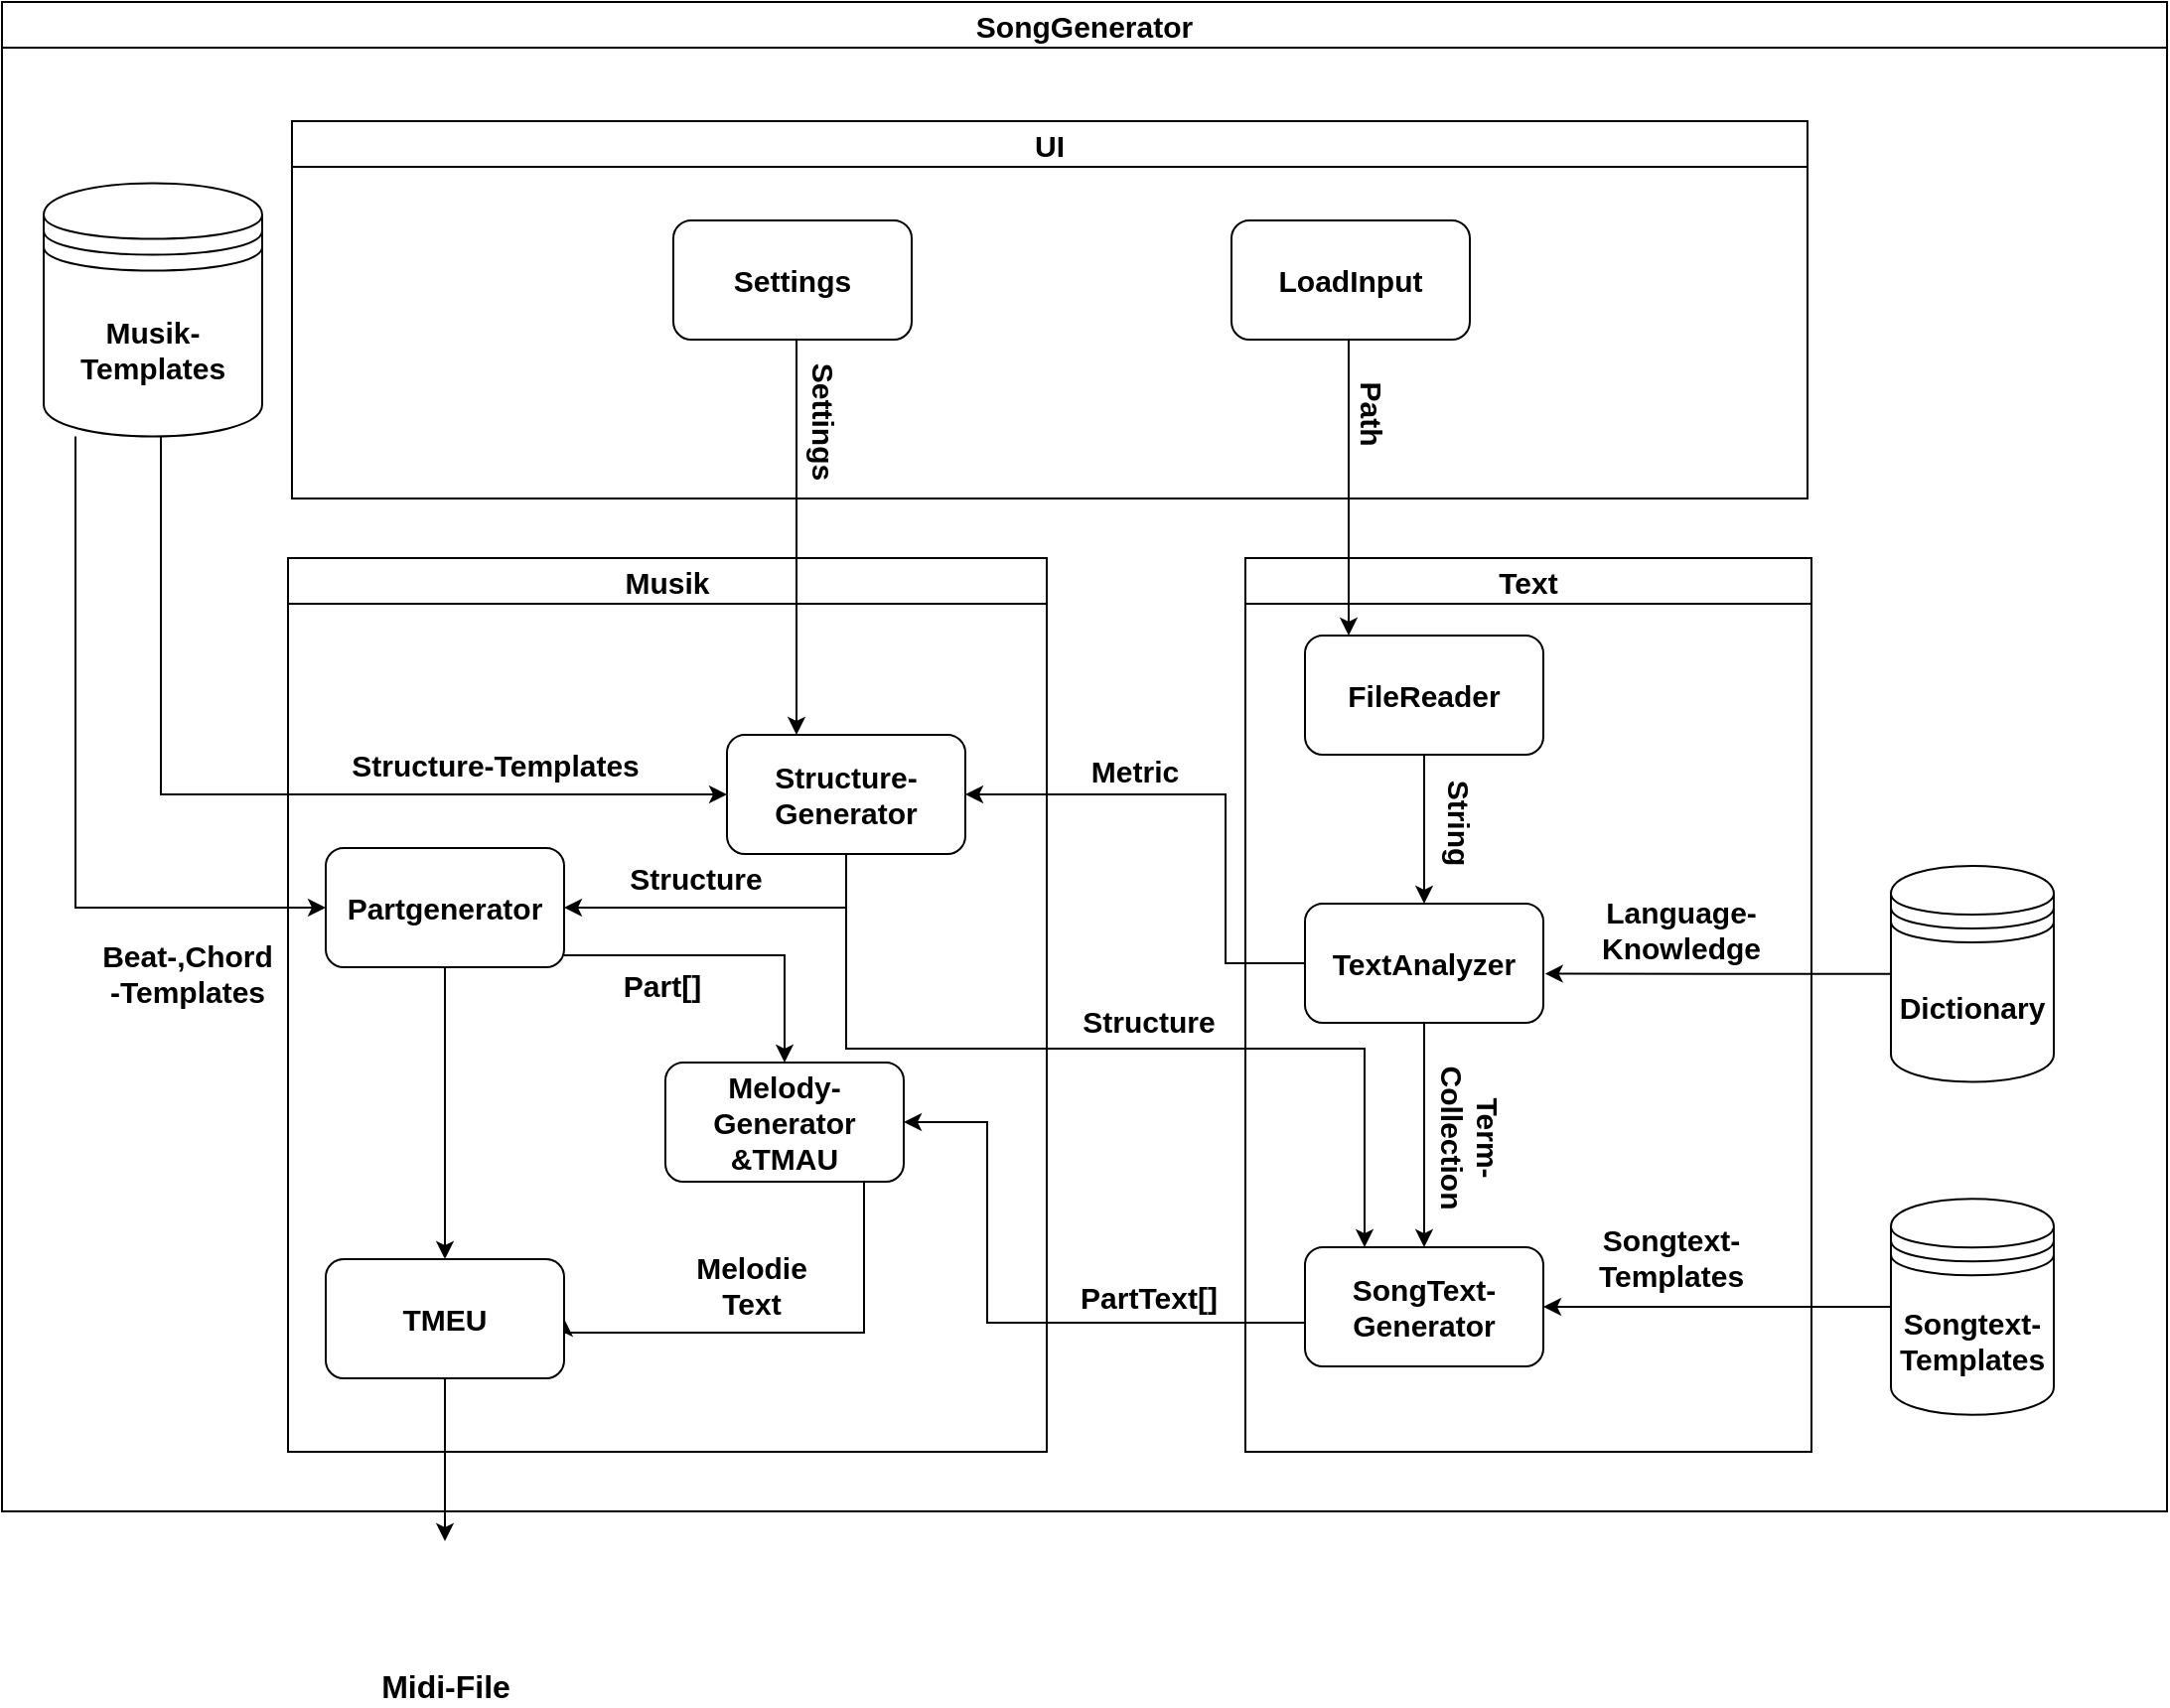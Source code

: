 <mxfile version="20.5.3" type="device"><diagram id="q7XgHUU72x0wfXdPzTMy" name="Page-1"><mxGraphModel dx="1438" dy="536" grid="0" gridSize="10" guides="1" tooltips="1" connect="1" arrows="1" fold="1" page="0" pageScale="1" pageWidth="827" pageHeight="1169" math="0" shadow="0"><root><mxCell id="0"/><mxCell id="1" parent="0"/><mxCell id="Bw7KUnaKW9ioLCfZx_DI-15" value="SongGenerator" style="swimlane;fontSize=15;" parent="1" vertex="1"><mxGeometry x="-140" y="60" width="1090" height="760" as="geometry"/></mxCell><mxCell id="Bw7KUnaKW9ioLCfZx_DI-16" value="Musik" style="swimlane;fontSize=15;" parent="Bw7KUnaKW9ioLCfZx_DI-15" vertex="1"><mxGeometry x="144" y="280" width="382" height="450" as="geometry"/></mxCell><mxCell id="Bw7KUnaKW9ioLCfZx_DI-59" style="edgeStyle=orthogonalEdgeStyle;rounded=0;orthogonalLoop=1;jettySize=auto;html=1;entryX=1;entryY=0.5;entryDx=0;entryDy=0;fontSize=15;" parent="Bw7KUnaKW9ioLCfZx_DI-16" source="Bw7KUnaKW9ioLCfZx_DI-18" target="Bw7KUnaKW9ioLCfZx_DI-19" edge="1"><mxGeometry relative="1" as="geometry"><Array as="points"><mxPoint x="281" y="176"/></Array></mxGeometry></mxCell><mxCell id="Bw7KUnaKW9ioLCfZx_DI-18" value="&lt;div style=&quot;font-size: 15px;&quot;&gt;&lt;b&gt;&lt;font style=&quot;font-size: 15px;&quot;&gt;Structure-Generator&lt;/font&gt;&lt;/b&gt;&lt;/div&gt;" style="rounded=1;whiteSpace=wrap;html=1;" parent="Bw7KUnaKW9ioLCfZx_DI-16" vertex="1"><mxGeometry x="221" y="89" width="120" height="60" as="geometry"/></mxCell><mxCell id="Bw7KUnaKW9ioLCfZx_DI-84" style="edgeStyle=orthogonalEdgeStyle;rounded=0;orthogonalLoop=1;jettySize=auto;html=1;fontSize=15;entryX=0.5;entryY=0;entryDx=0;entryDy=0;" parent="Bw7KUnaKW9ioLCfZx_DI-16" source="Bw7KUnaKW9ioLCfZx_DI-19" target="Bw7KUnaKW9ioLCfZx_DI-7" edge="1"><mxGeometry relative="1" as="geometry"><mxPoint x="100" y="220" as="targetPoint"/></mxGeometry></mxCell><mxCell id="TwBODV4TiFISlU9KKd_Q-5" style="edgeStyle=orthogonalEdgeStyle;rounded=0;orthogonalLoop=1;jettySize=auto;html=1;entryX=0.5;entryY=0;entryDx=0;entryDy=0;" parent="Bw7KUnaKW9ioLCfZx_DI-16" source="Bw7KUnaKW9ioLCfZx_DI-19" target="Bw7KUnaKW9ioLCfZx_DI-14" edge="1"><mxGeometry relative="1" as="geometry"><Array as="points"><mxPoint x="250" y="200"/></Array></mxGeometry></mxCell><mxCell id="Bw7KUnaKW9ioLCfZx_DI-19" value="&lt;div style=&quot;font-size: 15px;&quot;&gt;&lt;b&gt;&lt;font style=&quot;font-size: 15px;&quot;&gt;Partgenerator&lt;/font&gt;&lt;/b&gt;&lt;/div&gt;" style="rounded=1;whiteSpace=wrap;html=1;" parent="Bw7KUnaKW9ioLCfZx_DI-16" vertex="1"><mxGeometry x="19" y="146" width="120" height="60" as="geometry"/></mxCell><mxCell id="Bw7KUnaKW9ioLCfZx_DI-70" value="&lt;b&gt;Structure&lt;/b&gt;" style="text;html=1;align=center;verticalAlign=middle;resizable=0;points=[];autosize=1;strokeColor=none;fillColor=none;fontSize=15;rotation=0;" parent="Bw7KUnaKW9ioLCfZx_DI-16" vertex="1"><mxGeometry x="160" y="146" width="90" height="30" as="geometry"/></mxCell><mxCell id="Bw7KUnaKW9ioLCfZx_DI-85" value="&lt;b&gt;Part[]&lt;/b&gt;" style="text;html=1;align=center;verticalAlign=middle;resizable=0;points=[];autosize=1;strokeColor=none;fillColor=none;fontSize=15;rotation=0;" parent="Bw7KUnaKW9ioLCfZx_DI-16" vertex="1"><mxGeometry x="158" y="200" width="60" height="30" as="geometry"/></mxCell><mxCell id="TwBODV4TiFISlU9KKd_Q-4" style="edgeStyle=orthogonalEdgeStyle;rounded=0;orthogonalLoop=1;jettySize=auto;html=1;entryX=1;entryY=0.5;entryDx=0;entryDy=0;" parent="Bw7KUnaKW9ioLCfZx_DI-16" source="Bw7KUnaKW9ioLCfZx_DI-14" target="Bw7KUnaKW9ioLCfZx_DI-7" edge="1"><mxGeometry relative="1" as="geometry"><Array as="points"><mxPoint x="290" y="390"/></Array></mxGeometry></mxCell><mxCell id="Bw7KUnaKW9ioLCfZx_DI-14" value="&lt;div style=&quot;font-size: 15px;&quot;&gt;&lt;b&gt;&lt;font style=&quot;font-size: 15px;&quot;&gt;Melody-Generator &amp;amp;TMAU&lt;br&gt;&lt;/font&gt;&lt;/b&gt;&lt;/div&gt;" style="rounded=1;whiteSpace=wrap;html=1;" parent="Bw7KUnaKW9ioLCfZx_DI-16" vertex="1"><mxGeometry x="190" y="254" width="120" height="60" as="geometry"/></mxCell><mxCell id="Bw7KUnaKW9ioLCfZx_DI-7" value="&lt;div style=&quot;font-size: 15px;&quot;&gt;&lt;b&gt;&lt;font style=&quot;font-size: 15px;&quot;&gt;TMEU&lt;/font&gt;&lt;/b&gt;&lt;/div&gt;" style="rounded=1;whiteSpace=wrap;html=1;" parent="Bw7KUnaKW9ioLCfZx_DI-16" vertex="1"><mxGeometry x="19" y="353" width="120" height="60" as="geometry"/></mxCell><mxCell id="TwBODV4TiFISlU9KKd_Q-6" value="&lt;font style=&quot;font-size: 15px;&quot;&gt;&lt;b&gt;Melodie&lt;br&gt;Text&lt;/b&gt;&lt;/font&gt;" style="text;html=1;align=center;verticalAlign=middle;resizable=0;points=[];autosize=1;strokeColor=none;fillColor=none;imageWidth=28;" parent="Bw7KUnaKW9ioLCfZx_DI-16" vertex="1"><mxGeometry x="193" y="341" width="80" height="50" as="geometry"/></mxCell><mxCell id="TwBODV4TiFISlU9KKd_Q-12" value="&lt;b&gt;Structure-Templates&lt;/b&gt;" style="text;html=1;align=center;verticalAlign=middle;resizable=0;points=[];autosize=1;strokeColor=none;fillColor=none;fontSize=15;rotation=0;" parent="Bw7KUnaKW9ioLCfZx_DI-16" vertex="1"><mxGeometry x="22" y="89" width="163" height="30" as="geometry"/></mxCell><mxCell id="Bw7KUnaKW9ioLCfZx_DI-23" value="Text" style="swimlane;fontSize=15;" parent="Bw7KUnaKW9ioLCfZx_DI-15" vertex="1"><mxGeometry x="626" y="280" width="285" height="450" as="geometry"/></mxCell><mxCell id="Bw7KUnaKW9ioLCfZx_DI-38" style="edgeStyle=orthogonalEdgeStyle;rounded=0;orthogonalLoop=1;jettySize=auto;html=1;fontSize=15;" parent="Bw7KUnaKW9ioLCfZx_DI-23" source="Bw7KUnaKW9ioLCfZx_DI-30" target="Bw7KUnaKW9ioLCfZx_DI-31" edge="1"><mxGeometry relative="1" as="geometry"/></mxCell><mxCell id="Bw7KUnaKW9ioLCfZx_DI-30" value="&lt;font style=&quot;font-size: 15px;&quot;&gt;&lt;b&gt;FileReader&lt;/b&gt;&lt;/font&gt;" style="rounded=1;whiteSpace=wrap;html=1;" parent="Bw7KUnaKW9ioLCfZx_DI-23" vertex="1"><mxGeometry x="30" y="39" width="120" height="60" as="geometry"/></mxCell><mxCell id="ZRS_wyJvW1pSWs8wOtsJ-9" style="edgeStyle=orthogonalEdgeStyle;rounded=0;orthogonalLoop=1;jettySize=auto;html=1;" parent="Bw7KUnaKW9ioLCfZx_DI-23" source="Bw7KUnaKW9ioLCfZx_DI-31" target="Bw7KUnaKW9ioLCfZx_DI-34" edge="1"><mxGeometry relative="1" as="geometry"/></mxCell><mxCell id="Bw7KUnaKW9ioLCfZx_DI-31" value="&lt;font style=&quot;font-size: 15px;&quot;&gt;&lt;b&gt;TextAnalyze&lt;/b&gt;&lt;font style=&quot;font-size: 15px;&quot;&gt;&lt;b&gt;r&lt;/b&gt;&lt;/font&gt;&lt;/font&gt;" style="rounded=1;whiteSpace=wrap;html=1;" parent="Bw7KUnaKW9ioLCfZx_DI-23" vertex="1"><mxGeometry x="30" y="174" width="120" height="60" as="geometry"/></mxCell><mxCell id="Bw7KUnaKW9ioLCfZx_DI-64" value="&lt;div&gt;&lt;b&gt;String&lt;/b&gt;&lt;/div&gt;" style="text;html=1;align=center;verticalAlign=middle;resizable=0;points=[];autosize=1;strokeColor=none;fillColor=none;fontSize=15;rotation=90;" parent="Bw7KUnaKW9ioLCfZx_DI-23" vertex="1"><mxGeometry x="73" y="118" width="70" height="30" as="geometry"/></mxCell><mxCell id="Bw7KUnaKW9ioLCfZx_DI-67" value="&lt;div&gt;&lt;b&gt;Term-&lt;/b&gt;&lt;/div&gt;&lt;div&gt;&lt;b&gt;Collection&lt;/b&gt;&lt;/div&gt;" style="text;html=1;align=center;verticalAlign=middle;resizable=0;points=[];autosize=1;strokeColor=none;fillColor=none;fontSize=15;rotation=90;" parent="Bw7KUnaKW9ioLCfZx_DI-23" vertex="1"><mxGeometry x="68" y="267" width="91" height="48" as="geometry"/></mxCell><mxCell id="Bw7KUnaKW9ioLCfZx_DI-34" value="&lt;div&gt;&lt;b&gt;SongText-Generator&lt;/b&gt;&lt;/div&gt;" style="rounded=1;whiteSpace=wrap;html=1;fontSize=15;" parent="Bw7KUnaKW9ioLCfZx_DI-23" vertex="1"><mxGeometry x="30" y="347" width="120" height="60" as="geometry"/></mxCell><mxCell id="TwBODV4TiFISlU9KKd_Q-16" value="&lt;div&gt;&lt;b&gt;Songtext-&lt;/b&gt;&lt;/div&gt;&lt;div&gt;&lt;b&gt;Template&lt;/b&gt;&lt;b&gt;s&lt;/b&gt;&lt;/div&gt;" style="text;html=1;align=center;verticalAlign=middle;resizable=0;points=[];autosize=1;strokeColor=none;fillColor=none;fontSize=15;rotation=0;" parent="Bw7KUnaKW9ioLCfZx_DI-23" vertex="1"><mxGeometry x="168" y="328" width="91" height="48" as="geometry"/></mxCell><mxCell id="TwBODV4TiFISlU9KKd_Q-20" value="&lt;div style=&quot;&quot;&gt;&lt;font style=&quot;font-size: 15px;&quot;&gt;&lt;b&gt;Language-&lt;/b&gt;&lt;/font&gt;&lt;/div&gt;&lt;div style=&quot;&quot;&gt;&lt;font style=&quot;font-size: 15px;&quot;&gt;&lt;b&gt;Knowledge&lt;/b&gt;&lt;/font&gt;&lt;/div&gt;" style="text;html=1;align=center;verticalAlign=middle;resizable=0;points=[];autosize=1;strokeColor=none;fillColor=none;fontSize=15;" parent="Bw7KUnaKW9ioLCfZx_DI-23" vertex="1"><mxGeometry x="170" y="163" width="98" height="48" as="geometry"/></mxCell><mxCell id="Bw7KUnaKW9ioLCfZx_DI-41" value="UI" style="swimlane;fontSize=15;" parent="Bw7KUnaKW9ioLCfZx_DI-15" vertex="1"><mxGeometry x="146" y="60" width="763" height="190" as="geometry"/></mxCell><mxCell id="Bw7KUnaKW9ioLCfZx_DI-49" value="&lt;b&gt;LoadInput&lt;/b&gt;" style="rounded=1;whiteSpace=wrap;html=1;fontSize=15;" parent="Bw7KUnaKW9ioLCfZx_DI-41" vertex="1"><mxGeometry x="473" y="50" width="120" height="60" as="geometry"/></mxCell><mxCell id="Bw7KUnaKW9ioLCfZx_DI-52" value="&lt;b&gt;Settings&lt;/b&gt;" style="rounded=1;whiteSpace=wrap;html=1;fontSize=15;" parent="Bw7KUnaKW9ioLCfZx_DI-41" vertex="1"><mxGeometry x="192" y="50" width="120" height="60" as="geometry"/></mxCell><mxCell id="Bw7KUnaKW9ioLCfZx_DI-66" value="&lt;b&gt;Path&lt;/b&gt;" style="text;html=1;align=center;verticalAlign=middle;resizable=0;points=[];autosize=1;strokeColor=none;fillColor=none;fontSize=15;rotation=90;" parent="Bw7KUnaKW9ioLCfZx_DI-41" vertex="1"><mxGeometry x="514" y="132" width="60" height="30" as="geometry"/></mxCell><mxCell id="Bw7KUnaKW9ioLCfZx_DI-68" value="&lt;div&gt;&lt;b&gt;Settings&lt;/b&gt;&lt;/div&gt;" style="text;html=1;align=center;verticalAlign=middle;resizable=0;points=[];autosize=1;strokeColor=none;fillColor=none;fontSize=15;rotation=90;" parent="Bw7KUnaKW9ioLCfZx_DI-41" vertex="1"><mxGeometry x="228" y="136" width="80" height="30" as="geometry"/></mxCell><mxCell id="Bw7KUnaKW9ioLCfZx_DI-51" style="edgeStyle=orthogonalEdgeStyle;rounded=0;orthogonalLoop=1;jettySize=auto;html=1;fontSize=15;" parent="Bw7KUnaKW9ioLCfZx_DI-15" source="Bw7KUnaKW9ioLCfZx_DI-49" target="Bw7KUnaKW9ioLCfZx_DI-30" edge="1"><mxGeometry relative="1" as="geometry"><Array as="points"><mxPoint x="678" y="190"/><mxPoint x="678" y="190"/></Array></mxGeometry></mxCell><mxCell id="Bw7KUnaKW9ioLCfZx_DI-53" style="edgeStyle=orthogonalEdgeStyle;rounded=0;orthogonalLoop=1;jettySize=auto;html=1;fontSize=15;" parent="Bw7KUnaKW9ioLCfZx_DI-15" source="Bw7KUnaKW9ioLCfZx_DI-52" target="Bw7KUnaKW9ioLCfZx_DI-18" edge="1"><mxGeometry relative="1" as="geometry"><Array as="points"><mxPoint x="400" y="190"/><mxPoint x="400" y="190"/></Array></mxGeometry></mxCell><mxCell id="Bw7KUnaKW9ioLCfZx_DI-71" value="&lt;div&gt;&lt;b&gt;PartText[]&lt;/b&gt;&lt;/div&gt;" style="text;html=1;align=center;verticalAlign=middle;resizable=0;points=[];autosize=1;strokeColor=none;fillColor=none;fontSize=15;rotation=0;" parent="Bw7KUnaKW9ioLCfZx_DI-15" vertex="1"><mxGeometry x="532" y="637" width="90" height="30" as="geometry"/></mxCell><mxCell id="0sY0iIwf8hfW6d6dym66-2" value="&lt;b&gt;Metric&lt;/b&gt;" style="text;html=1;align=center;verticalAlign=middle;resizable=0;points=[];autosize=1;strokeColor=none;fillColor=none;fontSize=15;rotation=0;" parent="Bw7KUnaKW9ioLCfZx_DI-15" vertex="1"><mxGeometry x="539" y="372" width="62" height="30" as="geometry"/></mxCell><mxCell id="Bw7KUnaKW9ioLCfZx_DI-93" style="edgeStyle=orthogonalEdgeStyle;rounded=0;orthogonalLoop=1;jettySize=auto;html=1;fontSize=15;entryX=1;entryY=0.5;entryDx=0;entryDy=0;exitX=0;exitY=0.75;exitDx=0;exitDy=0;" parent="Bw7KUnaKW9ioLCfZx_DI-15" source="Bw7KUnaKW9ioLCfZx_DI-34" target="Bw7KUnaKW9ioLCfZx_DI-14" edge="1"><mxGeometry relative="1" as="geometry"><mxPoint x="460" y="565" as="targetPoint"/><mxPoint x="619" y="565" as="sourcePoint"/><Array as="points"><mxPoint x="656" y="665"/><mxPoint x="496" y="665"/><mxPoint x="496" y="564"/></Array></mxGeometry></mxCell><mxCell id="ZRS_wyJvW1pSWs8wOtsJ-7" style="edgeStyle=orthogonalEdgeStyle;rounded=0;orthogonalLoop=1;jettySize=auto;html=1;entryX=0;entryY=0.5;entryDx=0;entryDy=0;" parent="Bw7KUnaKW9ioLCfZx_DI-15" source="TwBODV4TiFISlU9KKd_Q-8" target="Bw7KUnaKW9ioLCfZx_DI-18" edge="1"><mxGeometry relative="1" as="geometry"><Array as="points"><mxPoint x="80" y="399"/></Array></mxGeometry></mxCell><mxCell id="ZRS_wyJvW1pSWs8wOtsJ-8" style="edgeStyle=orthogonalEdgeStyle;rounded=0;orthogonalLoop=1;jettySize=auto;html=1;entryX=0;entryY=0.5;entryDx=0;entryDy=0;" parent="Bw7KUnaKW9ioLCfZx_DI-15" source="TwBODV4TiFISlU9KKd_Q-8" target="Bw7KUnaKW9ioLCfZx_DI-19" edge="1"><mxGeometry relative="1" as="geometry"><Array as="points"><mxPoint x="37" y="456"/></Array></mxGeometry></mxCell><mxCell id="TwBODV4TiFISlU9KKd_Q-8" value="&lt;b&gt;Musik-Templates&lt;/b&gt;" style="shape=datastore;whiteSpace=wrap;html=1;fontSize=15;" parent="Bw7KUnaKW9ioLCfZx_DI-15" vertex="1"><mxGeometry x="21" y="91.25" width="110" height="127.5" as="geometry"/></mxCell><mxCell id="TwBODV4TiFISlU9KKd_Q-13" value="&lt;div&gt;&lt;b&gt;Beat-,Chord&lt;br&gt;-Templates&lt;/b&gt;&lt;/div&gt;" style="text;html=1;align=center;verticalAlign=middle;resizable=0;points=[];autosize=1;strokeColor=none;fillColor=none;fontSize=15;rotation=0;" parent="Bw7KUnaKW9ioLCfZx_DI-15" vertex="1"><mxGeometry x="38" y="464.37" width="110" height="50" as="geometry"/></mxCell><mxCell id="TwBODV4TiFISlU9KKd_Q-15" style="edgeStyle=orthogonalEdgeStyle;rounded=0;orthogonalLoop=1;jettySize=auto;html=1;fontSize=15;" parent="Bw7KUnaKW9ioLCfZx_DI-15" source="TwBODV4TiFISlU9KKd_Q-14" target="Bw7KUnaKW9ioLCfZx_DI-34" edge="1"><mxGeometry relative="1" as="geometry"/></mxCell><mxCell id="TwBODV4TiFISlU9KKd_Q-14" value="&lt;b&gt;Songtext-&lt;br&gt;&lt;/b&gt;&lt;div&gt;&lt;b&gt;Templates&lt;/b&gt;&lt;/div&gt;" style="shape=datastore;whiteSpace=wrap;html=1;fontSize=15;" parent="Bw7KUnaKW9ioLCfZx_DI-15" vertex="1"><mxGeometry x="951" y="602.62" width="82" height="108.75" as="geometry"/></mxCell><mxCell id="TwBODV4TiFISlU9KKd_Q-18" style="edgeStyle=orthogonalEdgeStyle;rounded=0;orthogonalLoop=1;jettySize=auto;html=1;entryX=1.007;entryY=0.588;entryDx=0;entryDy=0;entryPerimeter=0;fontSize=15;" parent="Bw7KUnaKW9ioLCfZx_DI-15" source="TwBODV4TiFISlU9KKd_Q-17" target="Bw7KUnaKW9ioLCfZx_DI-31" edge="1"><mxGeometry relative="1" as="geometry"/></mxCell><mxCell id="TwBODV4TiFISlU9KKd_Q-17" value="&lt;b&gt;Dictionary&lt;/b&gt;" style="shape=datastore;whiteSpace=wrap;html=1;fontSize=15;" parent="Bw7KUnaKW9ioLCfZx_DI-15" vertex="1"><mxGeometry x="951" y="434.99" width="82" height="108.75" as="geometry"/></mxCell><mxCell id="ZRS_wyJvW1pSWs8wOtsJ-4" style="edgeStyle=orthogonalEdgeStyle;rounded=0;orthogonalLoop=1;jettySize=auto;html=1;entryX=1;entryY=0.5;entryDx=0;entryDy=0;" parent="Bw7KUnaKW9ioLCfZx_DI-15" source="Bw7KUnaKW9ioLCfZx_DI-31" target="Bw7KUnaKW9ioLCfZx_DI-18" edge="1"><mxGeometry relative="1" as="geometry"><Array as="points"><mxPoint x="616" y="484"/><mxPoint x="616" y="399"/></Array></mxGeometry></mxCell><mxCell id="Bw7KUnaKW9ioLCfZx_DI-69" value="&lt;b&gt;Structure&lt;/b&gt;" style="text;html=1;align=center;verticalAlign=middle;resizable=0;points=[];autosize=1;strokeColor=none;fillColor=none;fontSize=15;rotation=0;" parent="Bw7KUnaKW9ioLCfZx_DI-15" vertex="1"><mxGeometry x="532" y="498" width="90" height="30" as="geometry"/></mxCell><mxCell id="ZRS_wyJvW1pSWs8wOtsJ-13" style="edgeStyle=orthogonalEdgeStyle;rounded=0;orthogonalLoop=1;jettySize=auto;html=1;entryX=0.25;entryY=0;entryDx=0;entryDy=0;fontSize=15;" parent="Bw7KUnaKW9ioLCfZx_DI-15" source="Bw7KUnaKW9ioLCfZx_DI-18" target="Bw7KUnaKW9ioLCfZx_DI-34" edge="1"><mxGeometry relative="1" as="geometry"><Array as="points"><mxPoint x="425" y="527"/><mxPoint x="686" y="527"/></Array></mxGeometry></mxCell><mxCell id="TwBODV4TiFISlU9KKd_Q-21" value="&lt;font size=&quot;1&quot;&gt;&lt;b style=&quot;font-size: 16px;&quot;&gt;Midi-File&lt;/b&gt;&lt;/font&gt;" style="shape=image;html=1;verticalAlign=top;verticalLabelPosition=bottom;labelBackgroundColor=#ffffff;imageAspect=0;aspect=fixed;image=https://cdn1.iconfinder.com/data/icons/Futurosoft%20Icons%200.5.2/128x128/mimetypes/midi.png;fontSize=13;" parent="1" vertex="1"><mxGeometry x="54.5" y="835" width="57" height="57" as="geometry"/></mxCell><mxCell id="TwBODV4TiFISlU9KKd_Q-22" style="edgeStyle=orthogonalEdgeStyle;rounded=0;orthogonalLoop=1;jettySize=auto;html=1;fontSize=13;" parent="1" source="Bw7KUnaKW9ioLCfZx_DI-7" target="TwBODV4TiFISlU9KKd_Q-21" edge="1"><mxGeometry relative="1" as="geometry"/></mxCell></root></mxGraphModel></diagram></mxfile>